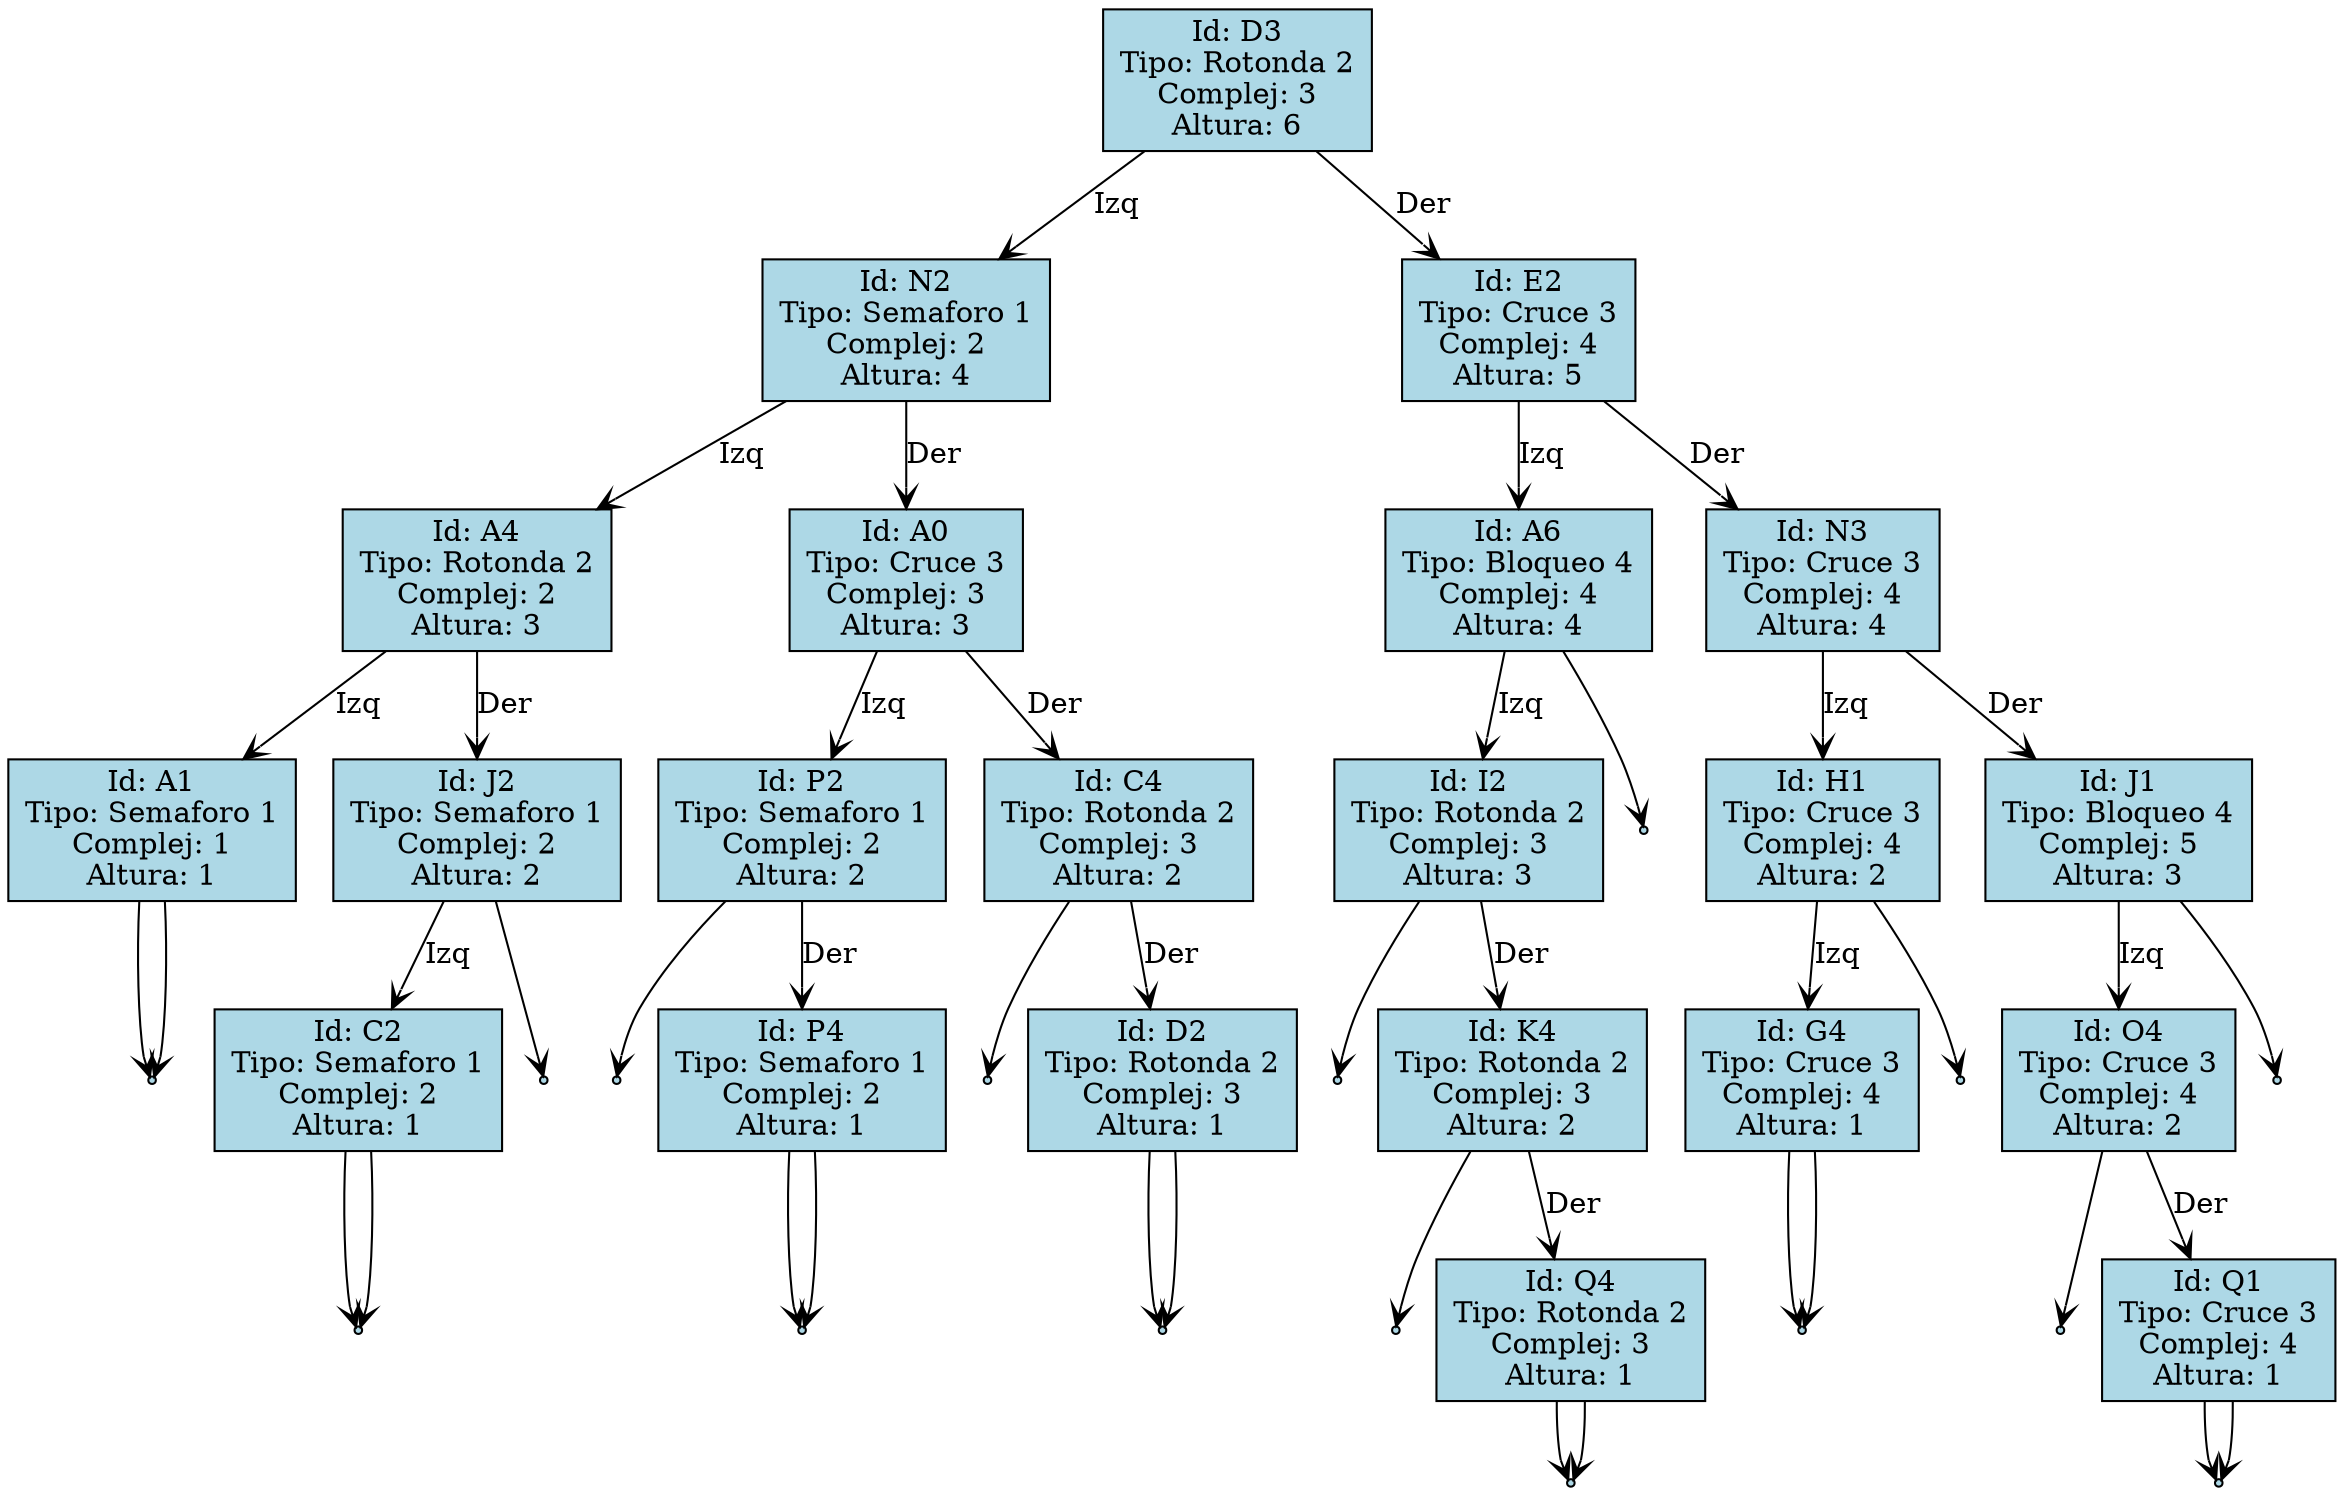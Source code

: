 digraph ArbolAVL {
  node [shape=record, style=filled, fillcolor=lightblue];
  edge [arrowhead=vee];

  D3 [label="Id: D3\nTipo: Rotonda 2\nComplej: 3\nAltura: 6"];
  D3 -> N2 [label="Izq"];
  N2 [label="Id: N2\nTipo: Semaforo 1\nComplej: 2\nAltura: 4"];
  N2 -> A4 [label="Izq"];
  A4 [label="Id: A4\nTipo: Rotonda 2\nComplej: 2\nAltura: 3"];
  A4 -> A1 [label="Izq"];
  A1 [label="Id: A1\nTipo: Semaforo 1\nComplej: 1\nAltura: 1"];
  nullA1 [shape=point];
  A1 -> nullA1;
  nullA1 [shape=point];
  A1 -> nullA1;
  A4 -> J2 [label="Der"];
  J2 [label="Id: J2\nTipo: Semaforo 1\nComplej: 2\nAltura: 2"];
  J2 -> C2 [label="Izq"];
  C2 [label="Id: C2\nTipo: Semaforo 1\nComplej: 2\nAltura: 1"];
  nullC2 [shape=point];
  C2 -> nullC2;
  nullC2 [shape=point];
  C2 -> nullC2;
  nullJ2 [shape=point];
  J2 -> nullJ2;
  N2 -> A0 [label="Der"];
  A0 [label="Id: A0\nTipo: Cruce 3\nComplej: 3\nAltura: 3"];
  A0 -> P2 [label="Izq"];
  P2 [label="Id: P2\nTipo: Semaforo 1\nComplej: 2\nAltura: 2"];
  nullP2 [shape=point];
  P2 -> nullP2;
  P2 -> P4 [label="Der"];
  P4 [label="Id: P4\nTipo: Semaforo 1\nComplej: 2\nAltura: 1"];
  nullP4 [shape=point];
  P4 -> nullP4;
  nullP4 [shape=point];
  P4 -> nullP4;
  A0 -> C4 [label="Der"];
  C4 [label="Id: C4\nTipo: Rotonda 2\nComplej: 3\nAltura: 2"];
  nullC4 [shape=point];
  C4 -> nullC4;
  C4 -> D2 [label="Der"];
  D2 [label="Id: D2\nTipo: Rotonda 2\nComplej: 3\nAltura: 1"];
  nullD2 [shape=point];
  D2 -> nullD2;
  nullD2 [shape=point];
  D2 -> nullD2;
  D3 -> E2 [label="Der"];
  E2 [label="Id: E2\nTipo: Cruce 3\nComplej: 4\nAltura: 5"];
  E2 -> A6 [label="Izq"];
  A6 [label="Id: A6\nTipo: Bloqueo 4\nComplej: 4\nAltura: 4"];
  A6 -> I2 [label="Izq"];
  I2 [label="Id: I2\nTipo: Rotonda 2\nComplej: 3\nAltura: 3"];
  nullI2 [shape=point];
  I2 -> nullI2;
  I2 -> K4 [label="Der"];
  K4 [label="Id: K4\nTipo: Rotonda 2\nComplej: 3\nAltura: 2"];
  nullK4 [shape=point];
  K4 -> nullK4;
  K4 -> Q4 [label="Der"];
  Q4 [label="Id: Q4\nTipo: Rotonda 2\nComplej: 3\nAltura: 1"];
  nullQ4 [shape=point];
  Q4 -> nullQ4;
  nullQ4 [shape=point];
  Q4 -> nullQ4;
  nullA6 [shape=point];
  A6 -> nullA6;
  E2 -> N3 [label="Der"];
  N3 [label="Id: N3\nTipo: Cruce 3\nComplej: 4\nAltura: 4"];
  N3 -> H1 [label="Izq"];
  H1 [label="Id: H1\nTipo: Cruce 3\nComplej: 4\nAltura: 2"];
  H1 -> G4 [label="Izq"];
  G4 [label="Id: G4\nTipo: Cruce 3\nComplej: 4\nAltura: 1"];
  nullG4 [shape=point];
  G4 -> nullG4;
  nullG4 [shape=point];
  G4 -> nullG4;
  nullH1 [shape=point];
  H1 -> nullH1;
  N3 -> J1 [label="Der"];
  J1 [label="Id: J1\nTipo: Bloqueo 4\nComplej: 5\nAltura: 3"];
  J1 -> O4 [label="Izq"];
  O4 [label="Id: O4\nTipo: Cruce 3\nComplej: 4\nAltura: 2"];
  nullO4 [shape=point];
  O4 -> nullO4;
  O4 -> Q1 [label="Der"];
  Q1 [label="Id: Q1\nTipo: Cruce 3\nComplej: 4\nAltura: 1"];
  nullQ1 [shape=point];
  Q1 -> nullQ1;
  nullQ1 [shape=point];
  Q1 -> nullQ1;
  nullJ1 [shape=point];
  J1 -> nullJ1;
}

